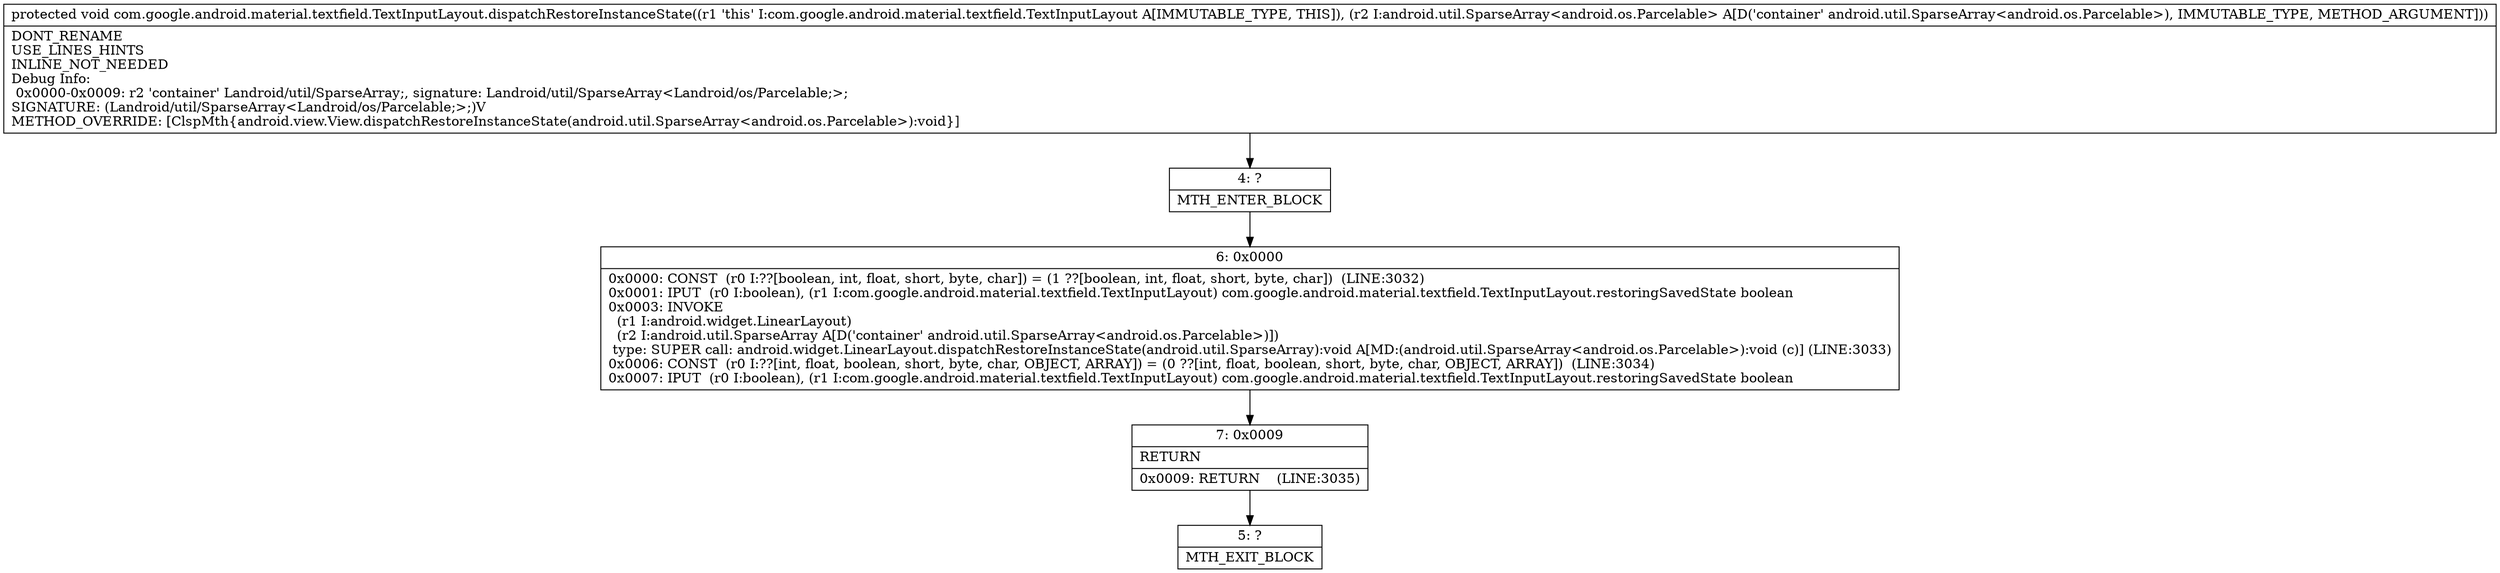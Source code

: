 digraph "CFG forcom.google.android.material.textfield.TextInputLayout.dispatchRestoreInstanceState(Landroid\/util\/SparseArray;)V" {
Node_4 [shape=record,label="{4\:\ ?|MTH_ENTER_BLOCK\l}"];
Node_6 [shape=record,label="{6\:\ 0x0000|0x0000: CONST  (r0 I:??[boolean, int, float, short, byte, char]) = (1 ??[boolean, int, float, short, byte, char])  (LINE:3032)\l0x0001: IPUT  (r0 I:boolean), (r1 I:com.google.android.material.textfield.TextInputLayout) com.google.android.material.textfield.TextInputLayout.restoringSavedState boolean \l0x0003: INVOKE  \l  (r1 I:android.widget.LinearLayout)\l  (r2 I:android.util.SparseArray A[D('container' android.util.SparseArray\<android.os.Parcelable\>)])\l type: SUPER call: android.widget.LinearLayout.dispatchRestoreInstanceState(android.util.SparseArray):void A[MD:(android.util.SparseArray\<android.os.Parcelable\>):void (c)] (LINE:3033)\l0x0006: CONST  (r0 I:??[int, float, boolean, short, byte, char, OBJECT, ARRAY]) = (0 ??[int, float, boolean, short, byte, char, OBJECT, ARRAY])  (LINE:3034)\l0x0007: IPUT  (r0 I:boolean), (r1 I:com.google.android.material.textfield.TextInputLayout) com.google.android.material.textfield.TextInputLayout.restoringSavedState boolean \l}"];
Node_7 [shape=record,label="{7\:\ 0x0009|RETURN\l|0x0009: RETURN    (LINE:3035)\l}"];
Node_5 [shape=record,label="{5\:\ ?|MTH_EXIT_BLOCK\l}"];
MethodNode[shape=record,label="{protected void com.google.android.material.textfield.TextInputLayout.dispatchRestoreInstanceState((r1 'this' I:com.google.android.material.textfield.TextInputLayout A[IMMUTABLE_TYPE, THIS]), (r2 I:android.util.SparseArray\<android.os.Parcelable\> A[D('container' android.util.SparseArray\<android.os.Parcelable\>), IMMUTABLE_TYPE, METHOD_ARGUMENT]))  | DONT_RENAME\lUSE_LINES_HINTS\lINLINE_NOT_NEEDED\lDebug Info:\l  0x0000\-0x0009: r2 'container' Landroid\/util\/SparseArray;, signature: Landroid\/util\/SparseArray\<Landroid\/os\/Parcelable;\>;\lSIGNATURE: (Landroid\/util\/SparseArray\<Landroid\/os\/Parcelable;\>;)V\lMETHOD_OVERRIDE: [ClspMth\{android.view.View.dispatchRestoreInstanceState(android.util.SparseArray\<android.os.Parcelable\>):void\}]\l}"];
MethodNode -> Node_4;Node_4 -> Node_6;
Node_6 -> Node_7;
Node_7 -> Node_5;
}

